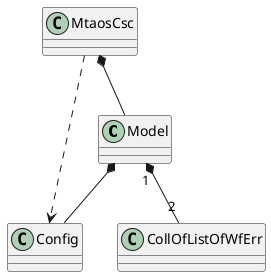 @startuml
Model *-- Config
Model "1" *-- "2" CollOfListOfWfErr
MtaosCsc *-- Model
MtaosCsc ..> Config
@enduml
